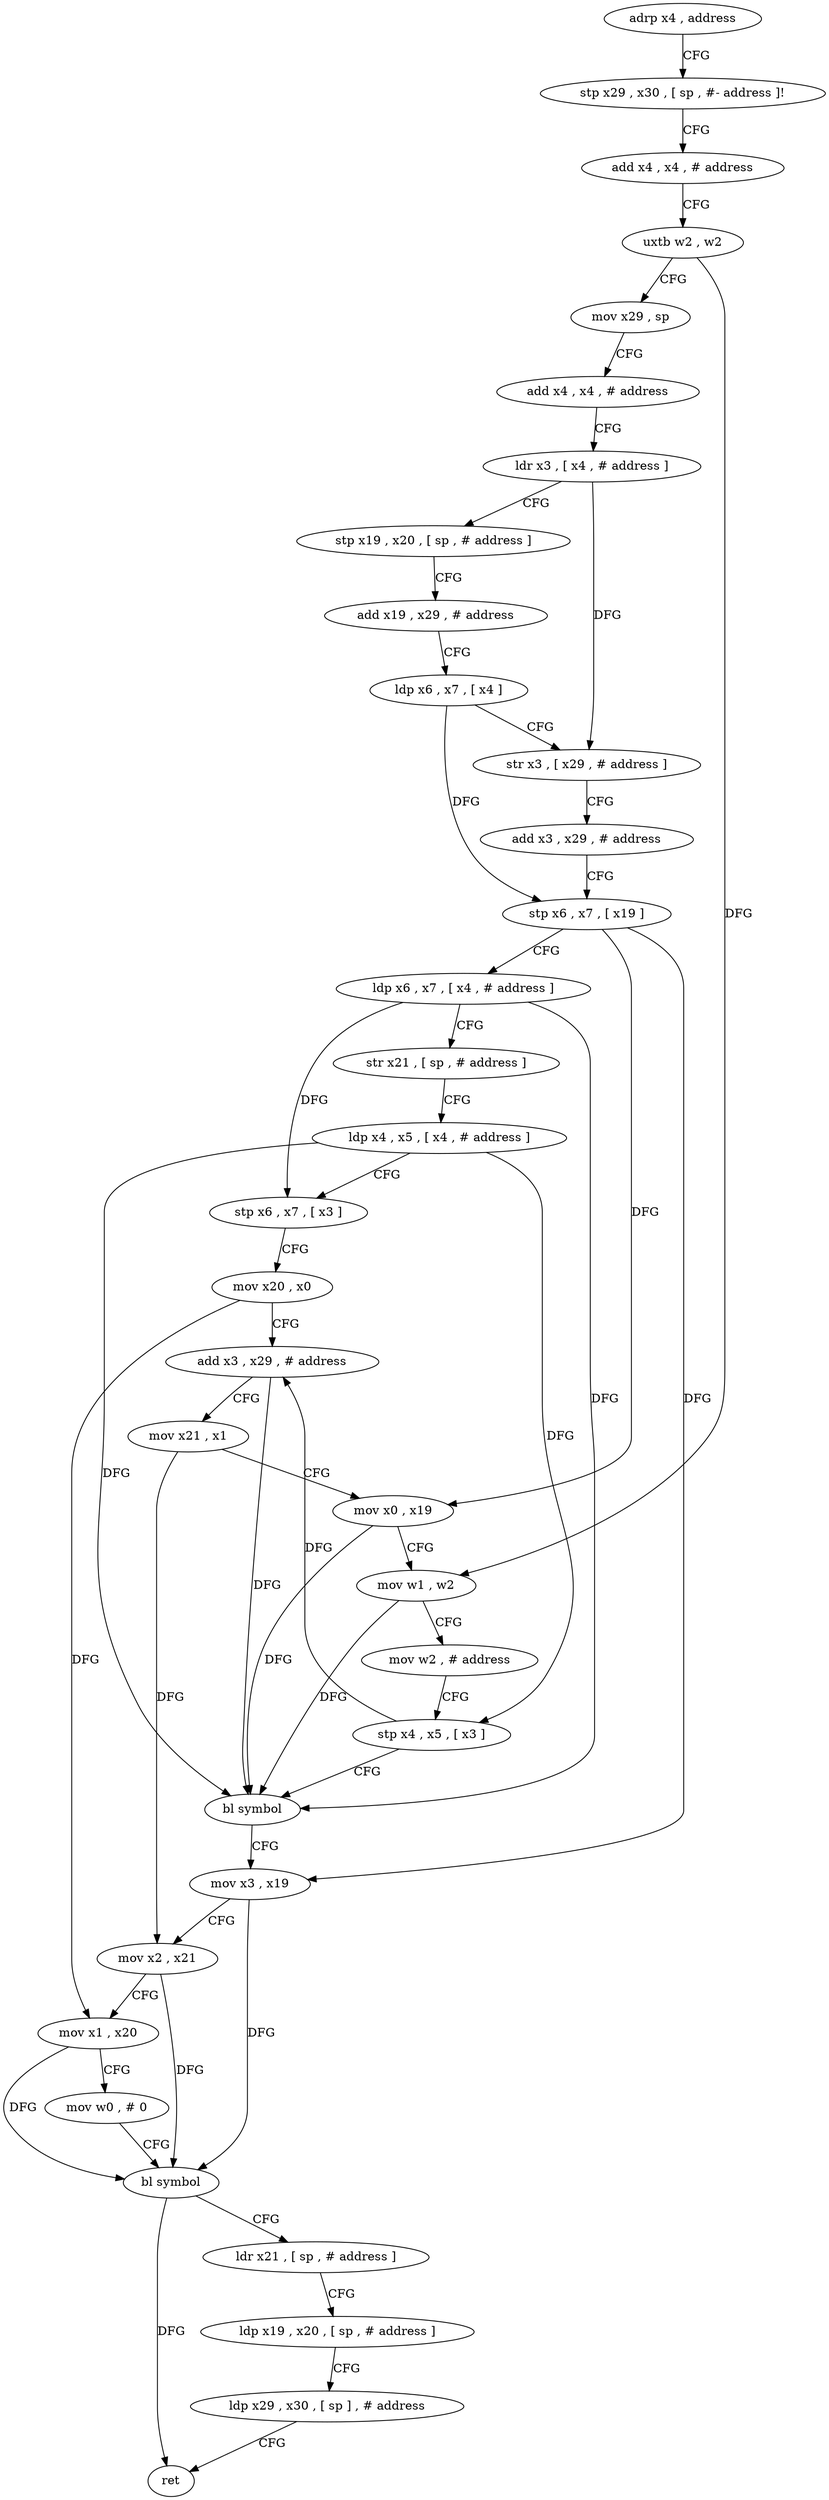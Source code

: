digraph "func" {
"205136" [label = "adrp x4 , address" ]
"205140" [label = "stp x29 , x30 , [ sp , #- address ]!" ]
"205144" [label = "add x4 , x4 , # address" ]
"205148" [label = "uxtb w2 , w2" ]
"205152" [label = "mov x29 , sp" ]
"205156" [label = "add x4 , x4 , # address" ]
"205160" [label = "ldr x3 , [ x4 , # address ]" ]
"205164" [label = "stp x19 , x20 , [ sp , # address ]" ]
"205168" [label = "add x19 , x29 , # address" ]
"205172" [label = "ldp x6 , x7 , [ x4 ]" ]
"205176" [label = "str x3 , [ x29 , # address ]" ]
"205180" [label = "add x3 , x29 , # address" ]
"205184" [label = "stp x6 , x7 , [ x19 ]" ]
"205188" [label = "ldp x6 , x7 , [ x4 , # address ]" ]
"205192" [label = "str x21 , [ sp , # address ]" ]
"205196" [label = "ldp x4 , x5 , [ x4 , # address ]" ]
"205200" [label = "stp x6 , x7 , [ x3 ]" ]
"205204" [label = "mov x20 , x0" ]
"205208" [label = "add x3 , x29 , # address" ]
"205212" [label = "mov x21 , x1" ]
"205216" [label = "mov x0 , x19" ]
"205220" [label = "mov w1 , w2" ]
"205224" [label = "mov w2 , # address" ]
"205228" [label = "stp x4 , x5 , [ x3 ]" ]
"205232" [label = "bl symbol" ]
"205236" [label = "mov x3 , x19" ]
"205240" [label = "mov x2 , x21" ]
"205244" [label = "mov x1 , x20" ]
"205248" [label = "mov w0 , # 0" ]
"205252" [label = "bl symbol" ]
"205256" [label = "ldr x21 , [ sp , # address ]" ]
"205260" [label = "ldp x19 , x20 , [ sp , # address ]" ]
"205264" [label = "ldp x29 , x30 , [ sp ] , # address" ]
"205268" [label = "ret" ]
"205136" -> "205140" [ label = "CFG" ]
"205140" -> "205144" [ label = "CFG" ]
"205144" -> "205148" [ label = "CFG" ]
"205148" -> "205152" [ label = "CFG" ]
"205148" -> "205220" [ label = "DFG" ]
"205152" -> "205156" [ label = "CFG" ]
"205156" -> "205160" [ label = "CFG" ]
"205160" -> "205164" [ label = "CFG" ]
"205160" -> "205176" [ label = "DFG" ]
"205164" -> "205168" [ label = "CFG" ]
"205168" -> "205172" [ label = "CFG" ]
"205172" -> "205176" [ label = "CFG" ]
"205172" -> "205184" [ label = "DFG" ]
"205176" -> "205180" [ label = "CFG" ]
"205180" -> "205184" [ label = "CFG" ]
"205184" -> "205188" [ label = "CFG" ]
"205184" -> "205216" [ label = "DFG" ]
"205184" -> "205236" [ label = "DFG" ]
"205188" -> "205192" [ label = "CFG" ]
"205188" -> "205200" [ label = "DFG" ]
"205188" -> "205232" [ label = "DFG" ]
"205192" -> "205196" [ label = "CFG" ]
"205196" -> "205200" [ label = "CFG" ]
"205196" -> "205228" [ label = "DFG" ]
"205196" -> "205232" [ label = "DFG" ]
"205200" -> "205204" [ label = "CFG" ]
"205204" -> "205208" [ label = "CFG" ]
"205204" -> "205244" [ label = "DFG" ]
"205208" -> "205212" [ label = "CFG" ]
"205208" -> "205232" [ label = "DFG" ]
"205212" -> "205216" [ label = "CFG" ]
"205212" -> "205240" [ label = "DFG" ]
"205216" -> "205220" [ label = "CFG" ]
"205216" -> "205232" [ label = "DFG" ]
"205220" -> "205224" [ label = "CFG" ]
"205220" -> "205232" [ label = "DFG" ]
"205224" -> "205228" [ label = "CFG" ]
"205228" -> "205232" [ label = "CFG" ]
"205228" -> "205208" [ label = "DFG" ]
"205232" -> "205236" [ label = "CFG" ]
"205236" -> "205240" [ label = "CFG" ]
"205236" -> "205252" [ label = "DFG" ]
"205240" -> "205244" [ label = "CFG" ]
"205240" -> "205252" [ label = "DFG" ]
"205244" -> "205248" [ label = "CFG" ]
"205244" -> "205252" [ label = "DFG" ]
"205248" -> "205252" [ label = "CFG" ]
"205252" -> "205256" [ label = "CFG" ]
"205252" -> "205268" [ label = "DFG" ]
"205256" -> "205260" [ label = "CFG" ]
"205260" -> "205264" [ label = "CFG" ]
"205264" -> "205268" [ label = "CFG" ]
}
